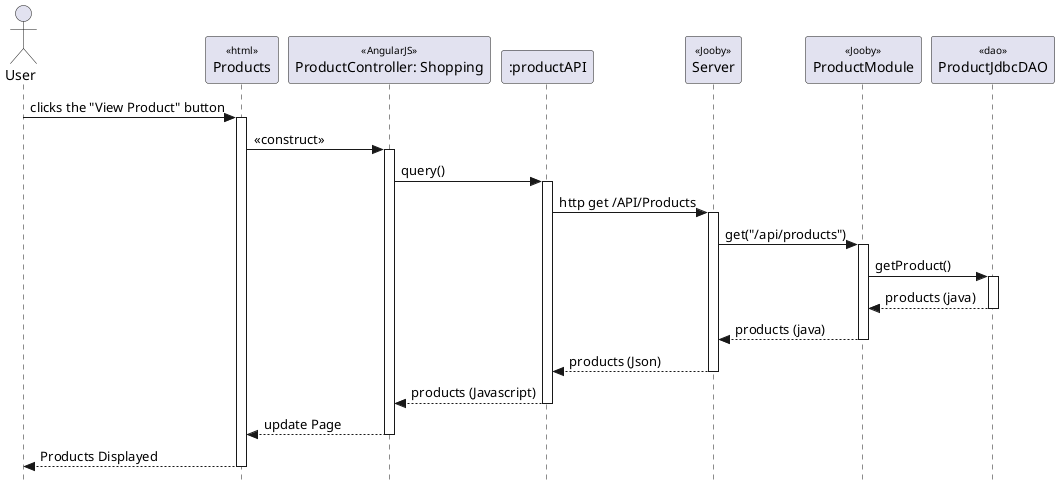 @startuml
skinparam {
  Style StrictUML
  SequenceStereotype {
    Font {
      Size 10
      Style plain
    }
  }
}
actor "User" as user
participant "Products" as product <<html>>
participant "ProductController: Shopping" as prodCtrl <<AngularJS>> 
participant ":productAPI" as productAPI <<$resource>>
participant "Server" as server <<Jooby>>
participant "ProductModule" as productModule <<Jooby>>
participant "ProductJdbcDAO" as ProductJdbcDAO <<dao>>


user -> product++ : clicks the "View Product" button
product -> prodCtrl++ : <<construct>>
prodCtrl -> productAPI++ : query()
productAPI -> server++ : http get /API/Products
server -> productModule++ : get("/api/products")
productModule -> ProductJdbcDAO++ : getProduct()

return products (java) 
return products (java) 
return products (Json) 
return products (Javascript) 
return update Page
return Products Displayed
@enduml
